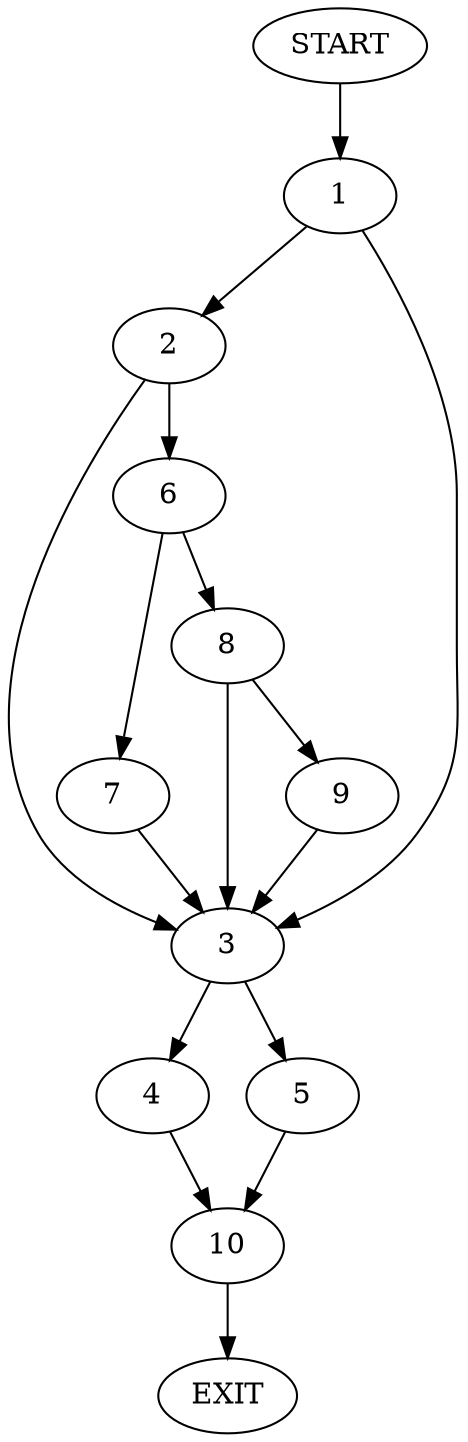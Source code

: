 digraph {
0 [label="START"]
11 [label="EXIT"]
0 -> 1
1 -> 2
1 -> 3
3 -> 4
3 -> 5
2 -> 3
2 -> 6
6 -> 7
6 -> 8
8 -> 3
8 -> 9
7 -> 3
9 -> 3
5 -> 10
4 -> 10
10 -> 11
}
